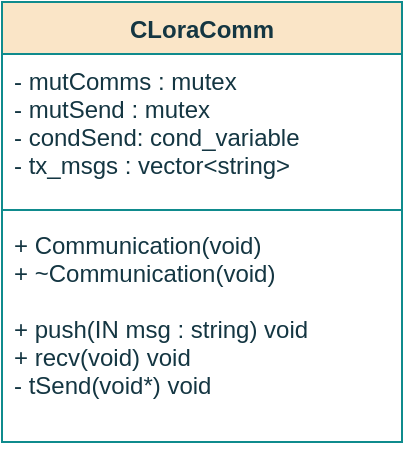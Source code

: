 <mxfile version="15.9.6" type="github" pages="4">
  <diagram id="fWEu4t-EW_wei3MwVTip" name="Class">
    <mxGraphModel dx="1350" dy="764" grid="1" gridSize="10" guides="1" tooltips="1" connect="1" arrows="1" fold="1" page="1" pageScale="1" pageWidth="850" pageHeight="1100" math="0" shadow="0">
      <root>
        <mxCell id="0" />
        <mxCell id="1" parent="0" />
        <mxCell id="c93XpwLS8CslaClu3LFZ-1" value="CLoraComm" style="swimlane;fontStyle=1;align=center;verticalAlign=top;childLayout=stackLayout;horizontal=1;startSize=26;horizontalStack=0;resizeParent=1;resizeParentMax=0;resizeLast=0;collapsible=1;marginBottom=0;fillColor=#FAE5C7;strokeColor=#0F8B8D;fontColor=#143642;" vertex="1" parent="1">
          <mxGeometry x="310" y="160" width="200" height="220" as="geometry" />
        </mxCell>
        <mxCell id="c93XpwLS8CslaClu3LFZ-2" value="- mutComms : mutex&#xa;- mutSend : mutex&#xa;- condSend: cond_variable &#xa;- tx_msgs : vector&lt;string&gt;&#xa;&#xa;&#xa;" style="text;strokeColor=none;fillColor=none;align=left;verticalAlign=top;spacingLeft=4;spacingRight=4;overflow=hidden;rotatable=0;points=[[0,0.5],[1,0.5]];portConstraint=eastwest;fontColor=#143642;" vertex="1" parent="c93XpwLS8CslaClu3LFZ-1">
          <mxGeometry y="26" width="200" height="74" as="geometry" />
        </mxCell>
        <mxCell id="c93XpwLS8CslaClu3LFZ-3" value="" style="line;strokeWidth=1;fillColor=none;align=left;verticalAlign=middle;spacingTop=-1;spacingLeft=3;spacingRight=3;rotatable=0;labelPosition=right;points=[];portConstraint=eastwest;labelBackgroundColor=#DAD2D8;strokeColor=#0F8B8D;fontColor=#143642;" vertex="1" parent="c93XpwLS8CslaClu3LFZ-1">
          <mxGeometry y="100" width="200" height="8" as="geometry" />
        </mxCell>
        <mxCell id="c93XpwLS8CslaClu3LFZ-4" value="+ Communication(void)&#xa;+ ~Communication(void)&#xa;&#xa;+ push(IN msg : string) void&#xa;+ recv(void) void&#xa;- tSend(void*) void&#xa;&#xa;" style="text;strokeColor=none;fillColor=none;align=left;verticalAlign=top;spacingLeft=4;spacingRight=4;overflow=hidden;rotatable=0;points=[[0,0.5],[1,0.5]];portConstraint=eastwest;fontColor=#143642;" vertex="1" parent="c93XpwLS8CslaClu3LFZ-1">
          <mxGeometry y="108" width="200" height="112" as="geometry" />
        </mxCell>
      </root>
    </mxGraphModel>
  </diagram>
  <diagram id="6soCropAe5KGEDxksq2a" name="push">
    <mxGraphModel dx="1350" dy="764" grid="1" gridSize="10" guides="1" tooltips="1" connect="1" arrows="1" fold="1" page="1" pageScale="1" pageWidth="850" pageHeight="1100" math="0" shadow="0">
      <root>
        <mxCell id="PbfT_ldK-mM3IBFH0w1w-0" />
        <mxCell id="PbfT_ldK-mM3IBFH0w1w-1" parent="PbfT_ldK-mM3IBFH0w1w-0" />
        <mxCell id="PbfT_ldK-mM3IBFH0w1w-2" style="edgeStyle=orthogonalEdgeStyle;curved=0;rounded=1;sketch=0;orthogonalLoop=1;jettySize=auto;html=1;exitX=0.5;exitY=1;exitDx=0;exitDy=0;entryX=0.5;entryY=0;entryDx=0;entryDy=0;fontColor=#143642;strokeColor=#A8201A;fillColor=#FAE5C7;" edge="1" parent="PbfT_ldK-mM3IBFH0w1w-1" source="PbfT_ldK-mM3IBFH0w1w-3">
          <mxGeometry relative="1" as="geometry">
            <mxPoint x="445.26" y="120" as="targetPoint" />
          </mxGeometry>
        </mxCell>
        <mxCell id="PbfT_ldK-mM3IBFH0w1w-3" value="&lt;div&gt;Push&lt;/div&gt;&lt;div&gt;&lt;br&gt;&lt;/div&gt;&lt;div&gt;IN: &lt;i&gt;&lt;span style=&quot;font-weight: normal&quot;&gt;msg&lt;/span&gt;&lt;/i&gt;&lt;br&gt;&lt;/div&gt;" style="ellipse;whiteSpace=wrap;html=1;fillColor=#FAE5C7;strokeColor=#0F8B8D;fontColor=#143642;fontStyle=1" vertex="1" parent="PbfT_ldK-mM3IBFH0w1w-1">
          <mxGeometry x="382.26" y="30" width="125.5" height="50" as="geometry" />
        </mxCell>
        <mxCell id="PbfT_ldK-mM3IBFH0w1w-4" style="edgeStyle=orthogonalEdgeStyle;curved=0;rounded=1;sketch=0;orthogonalLoop=1;jettySize=auto;html=1;exitX=0.5;exitY=1;exitDx=0;exitDy=0;entryX=0.5;entryY=0;entryDx=0;entryDy=0;fontColor=#143642;strokeColor=#A8201A;fillColor=#FAE5C7;" edge="1" parent="PbfT_ldK-mM3IBFH0w1w-1" source="PbfT_ldK-mM3IBFH0w1w-5" target="PbfT_ldK-mM3IBFH0w1w-9">
          <mxGeometry relative="1" as="geometry" />
        </mxCell>
        <mxCell id="PbfT_ldK-mM3IBFH0w1w-5" value="&lt;b&gt;Lock&lt;/b&gt; &lt;i&gt;mutSend&lt;/i&gt;" style="rounded=0;whiteSpace=wrap;html=1;sketch=0;fontColor=#143642;strokeColor=#0F8B8D;fillColor=#FAE5C7;" vertex="1" parent="PbfT_ldK-mM3IBFH0w1w-1">
          <mxGeometry x="370.26" y="120" width="150" height="40" as="geometry" />
        </mxCell>
        <mxCell id="PbfT_ldK-mM3IBFH0w1w-6" style="edgeStyle=orthogonalEdgeStyle;curved=0;rounded=1;sketch=0;orthogonalLoop=1;jettySize=auto;html=1;exitX=0.5;exitY=1;exitDx=0;exitDy=0;entryX=0.5;entryY=0;entryDx=0;entryDy=0;fontColor=#143642;strokeColor=#A8201A;fillColor=#FAE5C7;" edge="1" parent="PbfT_ldK-mM3IBFH0w1w-1" source="PbfT_ldK-mM3IBFH0w1w-7" target="PbfT_ldK-mM3IBFH0w1w-12">
          <mxGeometry relative="1" as="geometry" />
        </mxCell>
        <mxCell id="PbfT_ldK-mM3IBFH0w1w-7" value="&lt;b&gt;Unlock&lt;/b&gt; &lt;i&gt;mutSend&lt;/i&gt;" style="rounded=0;whiteSpace=wrap;html=1;sketch=0;fontColor=#143642;strokeColor=#0F8B8D;fillColor=#FAE5C7;" vertex="1" parent="PbfT_ldK-mM3IBFH0w1w-1">
          <mxGeometry x="370" y="300" width="150" height="40" as="geometry" />
        </mxCell>
        <mxCell id="PbfT_ldK-mM3IBFH0w1w-8" style="edgeStyle=orthogonalEdgeStyle;curved=0;rounded=1;sketch=0;orthogonalLoop=1;jettySize=auto;html=1;exitX=0.5;exitY=1;exitDx=0;exitDy=0;fontColor=#143642;strokeColor=#A8201A;fillColor=#FAE5C7;" edge="1" parent="PbfT_ldK-mM3IBFH0w1w-1" source="PbfT_ldK-mM3IBFH0w1w-9" target="PbfT_ldK-mM3IBFH0w1w-11">
          <mxGeometry relative="1" as="geometry" />
        </mxCell>
        <mxCell id="PbfT_ldK-mM3IBFH0w1w-9" value="&lt;b&gt;Push &lt;/b&gt;&lt;i&gt;msg&lt;/i&gt; to &lt;i&gt;tx_msgs&lt;/i&gt;" style="rounded=0;whiteSpace=wrap;html=1;sketch=0;fontColor=#143642;strokeColor=#0F8B8D;fillColor=#FAE5C7;" vertex="1" parent="PbfT_ldK-mM3IBFH0w1w-1">
          <mxGeometry x="370.01" y="180" width="150.25" height="40" as="geometry" />
        </mxCell>
        <mxCell id="PbfT_ldK-mM3IBFH0w1w-10" style="edgeStyle=orthogonalEdgeStyle;curved=0;rounded=1;sketch=0;orthogonalLoop=1;jettySize=auto;html=1;exitX=0.5;exitY=1;exitDx=0;exitDy=0;fontColor=#143642;strokeColor=#A8201A;fillColor=#FAE5C7;" edge="1" parent="PbfT_ldK-mM3IBFH0w1w-1" source="PbfT_ldK-mM3IBFH0w1w-11" target="PbfT_ldK-mM3IBFH0w1w-7">
          <mxGeometry relative="1" as="geometry" />
        </mxCell>
        <mxCell id="PbfT_ldK-mM3IBFH0w1w-11" value="&lt;b&gt;Signal&lt;/b&gt; &lt;i&gt;condSend&lt;/i&gt;" style="rounded=0;whiteSpace=wrap;html=1;sketch=0;fontColor=#143642;strokeColor=#0F8B8D;fillColor=#FAE5C7;" vertex="1" parent="PbfT_ldK-mM3IBFH0w1w-1">
          <mxGeometry x="370.01" y="240" width="150" height="40" as="geometry" />
        </mxCell>
        <mxCell id="PbfT_ldK-mM3IBFH0w1w-12" value="End" style="ellipse;whiteSpace=wrap;html=1;fillColor=#FAE5C7;strokeColor=#0F8B8D;fontColor=#143642;fontStyle=1" vertex="1" parent="PbfT_ldK-mM3IBFH0w1w-1">
          <mxGeometry x="415.88" y="370" width="58.25" height="40" as="geometry" />
        </mxCell>
      </root>
    </mxGraphModel>
  </diagram>
  <diagram id="0hnrLzMrPIrvC21Ddi-R" name="send">
    <mxGraphModel dx="1350" dy="764" grid="1" gridSize="10" guides="1" tooltips="1" connect="1" arrows="1" fold="1" page="1" pageScale="1" pageWidth="850" pageHeight="1100" math="0" shadow="0">
      <root>
        <mxCell id="DOHKxH0JR9qbzWTHp2MG-0" />
        <mxCell id="DOHKxH0JR9qbzWTHp2MG-1" parent="DOHKxH0JR9qbzWTHp2MG-0" />
        <mxCell id="DOHKxH0JR9qbzWTHp2MG-2" style="edgeStyle=orthogonalEdgeStyle;curved=0;rounded=1;sketch=0;orthogonalLoop=1;jettySize=auto;html=1;exitX=0.5;exitY=1;exitDx=0;exitDy=0;entryX=0.5;entryY=0;entryDx=0;entryDy=0;fontColor=#143642;strokeColor=#A8201A;fillColor=#FAE5C7;" edge="1" parent="DOHKxH0JR9qbzWTHp2MG-1" source="DOHKxH0JR9qbzWTHp2MG-3" target="DOHKxH0JR9qbzWTHp2MG-5">
          <mxGeometry relative="1" as="geometry">
            <mxPoint x="434.75" y="140" as="targetPoint" />
          </mxGeometry>
        </mxCell>
        <mxCell id="DOHKxH0JR9qbzWTHp2MG-3" value="Send" style="ellipse;whiteSpace=wrap;html=1;fillColor=#FAE5C7;strokeColor=#0F8B8D;fontColor=#143642;fontStyle=1" vertex="1" parent="DOHKxH0JR9qbzWTHp2MG-1">
          <mxGeometry x="372" y="70" width="125.5" height="50" as="geometry" />
        </mxCell>
        <mxCell id="DOHKxH0JR9qbzWTHp2MG-4" style="edgeStyle=orthogonalEdgeStyle;curved=0;rounded=1;sketch=0;orthogonalLoop=1;jettySize=auto;html=1;exitX=0.5;exitY=1;exitDx=0;exitDy=0;entryX=0.5;entryY=0;entryDx=0;entryDy=0;fontColor=#143642;strokeColor=#A8201A;fillColor=#FAE5C7;" edge="1" parent="DOHKxH0JR9qbzWTHp2MG-1" source="DOHKxH0JR9qbzWTHp2MG-5" target="DOHKxH0JR9qbzWTHp2MG-16">
          <mxGeometry relative="1" as="geometry" />
        </mxCell>
        <mxCell id="DOHKxH0JR9qbzWTHp2MG-5" value="&lt;b&gt;Lock&lt;/b&gt; &lt;i&gt;mutSend&lt;/i&gt;" style="rounded=0;whiteSpace=wrap;html=1;sketch=0;fontColor=#143642;strokeColor=#0F8B8D;fillColor=#FAE5C7;" vertex="1" parent="DOHKxH0JR9qbzWTHp2MG-1">
          <mxGeometry x="360" y="160" width="150" height="40" as="geometry" />
        </mxCell>
        <mxCell id="DOHKxH0JR9qbzWTHp2MG-6" value="condSend" style="edgeStyle=orthogonalEdgeStyle;curved=0;rounded=1;sketch=0;orthogonalLoop=1;jettySize=auto;html=1;fontColor=#143642;strokeColor=#A8201A;fillColor=#FAE5C7;entryX=1;entryY=0.5;entryDx=0;entryDy=0;fontStyle=2" edge="1" parent="DOHKxH0JR9qbzWTHp2MG-1" source="DOHKxH0JR9qbzWTHp2MG-7" target="DOHKxH0JR9qbzWTHp2MG-18">
          <mxGeometry x="-0.667" relative="1" as="geometry">
            <mxPoint x="434.5" y="400.0" as="targetPoint" />
            <Array as="points">
              <mxPoint x="535" y="360" />
            </Array>
            <mxPoint as="offset" />
          </mxGeometry>
        </mxCell>
        <mxCell id="DOHKxH0JR9qbzWTHp2MG-7" value="&lt;b&gt;Wait&lt;/b&gt; for &lt;i&gt;condSend&lt;/i&gt;" style="rounded=0;whiteSpace=wrap;html=1;sketch=0;fontColor=#143642;strokeColor=#0F8B8D;fillColor=#FAE5C7;" vertex="1" parent="DOHKxH0JR9qbzWTHp2MG-1">
          <mxGeometry x="460" y="300" width="150" height="40" as="geometry" />
        </mxCell>
        <mxCell id="DOHKxH0JR9qbzWTHp2MG-8" value="" style="edgeStyle=orthogonalEdgeStyle;rounded=1;sketch=0;orthogonalLoop=1;jettySize=auto;html=1;fontColor=#143642;strokeColor=#A8201A;fillColor=#FAE5C7;" edge="1" parent="DOHKxH0JR9qbzWTHp2MG-1" source="DOHKxH0JR9qbzWTHp2MG-9" target="DOHKxH0JR9qbzWTHp2MG-11">
          <mxGeometry relative="1" as="geometry" />
        </mxCell>
        <mxCell id="DOHKxH0JR9qbzWTHp2MG-9" value="&lt;b&gt;LoraSend&lt;/b&gt;(&lt;i&gt;msg&lt;/i&gt;)" style="shape=process;whiteSpace=wrap;html=1;backgroundOutline=1;rounded=0;sketch=0;fontColor=#143642;strokeColor=#0F8B8D;fillColor=#FAE5C7;" vertex="1" parent="DOHKxH0JR9qbzWTHp2MG-1">
          <mxGeometry x="360.38" y="580" width="150" height="40" as="geometry" />
        </mxCell>
        <mxCell id="DOHKxH0JR9qbzWTHp2MG-10" style="edgeStyle=orthogonalEdgeStyle;rounded=1;orthogonalLoop=1;jettySize=auto;html=1;exitX=0.5;exitY=1;exitDx=0;exitDy=0;strokeColor=#A8201A;" edge="1" parent="DOHKxH0JR9qbzWTHp2MG-1" source="DOHKxH0JR9qbzWTHp2MG-11" target="DOHKxH0JR9qbzWTHp2MG-27">
          <mxGeometry relative="1" as="geometry" />
        </mxCell>
        <mxCell id="DOHKxH0JR9qbzWTHp2MG-11" value="&lt;b&gt;Unlock&lt;/b&gt; &lt;i&gt;mutComms&lt;/i&gt;" style="rounded=0;whiteSpace=wrap;html=1;sketch=0;fontColor=#143642;strokeColor=#0F8B8D;fillColor=#FAE5C7;" vertex="1" parent="DOHKxH0JR9qbzWTHp2MG-1">
          <mxGeometry x="360.76" y="640" width="150" height="40" as="geometry" />
        </mxCell>
        <mxCell id="DOHKxH0JR9qbzWTHp2MG-12" style="edgeStyle=orthogonalEdgeStyle;curved=0;rounded=1;sketch=0;orthogonalLoop=1;jettySize=auto;html=1;exitX=0;exitY=0.5;exitDx=0;exitDy=0;fontColor=#143642;strokeColor=#A8201A;fillColor=#FAE5C7;entryX=0;entryY=0.5;entryDx=0;entryDy=0;" edge="1" parent="DOHKxH0JR9qbzWTHp2MG-1" source="DOHKxH0JR9qbzWTHp2MG-16" target="DOHKxH0JR9qbzWTHp2MG-18">
          <mxGeometry relative="1" as="geometry">
            <mxPoint x="430" y="390.0" as="targetPoint" />
            <Array as="points">
              <mxPoint x="340" y="260" />
              <mxPoint x="340" y="360" />
            </Array>
          </mxGeometry>
        </mxCell>
        <mxCell id="DOHKxH0JR9qbzWTHp2MG-13" value="No" style="edgeLabel;html=1;align=center;verticalAlign=middle;resizable=0;points=[];fontColor=#143642;" vertex="1" connectable="0" parent="DOHKxH0JR9qbzWTHp2MG-12">
          <mxGeometry x="-0.879" relative="1" as="geometry">
            <mxPoint as="offset" />
          </mxGeometry>
        </mxCell>
        <mxCell id="DOHKxH0JR9qbzWTHp2MG-14" style="edgeStyle=orthogonalEdgeStyle;curved=0;rounded=1;sketch=0;orthogonalLoop=1;jettySize=auto;html=1;exitX=1;exitY=0.5;exitDx=0;exitDy=0;entryX=0.5;entryY=0;entryDx=0;entryDy=0;fontColor=#143642;strokeColor=#A8201A;fillColor=#FAE5C7;" edge="1" parent="DOHKxH0JR9qbzWTHp2MG-1" source="DOHKxH0JR9qbzWTHp2MG-16" target="DOHKxH0JR9qbzWTHp2MG-7">
          <mxGeometry relative="1" as="geometry" />
        </mxCell>
        <mxCell id="DOHKxH0JR9qbzWTHp2MG-15" value="Yes" style="edgeLabel;html=1;align=center;verticalAlign=middle;resizable=0;points=[];fontColor=#143642;" vertex="1" connectable="0" parent="DOHKxH0JR9qbzWTHp2MG-14">
          <mxGeometry x="-0.8" y="-1" relative="1" as="geometry">
            <mxPoint as="offset" />
          </mxGeometry>
        </mxCell>
        <mxCell id="DOHKxH0JR9qbzWTHp2MG-16" value="Is &lt;i&gt;tx_msgs&lt;/i&gt; empty?" style="rhombus;whiteSpace=wrap;html=1;rounded=0;sketch=0;fontColor=#143642;strokeColor=#0F8B8D;fillColor=#FAE5C7;" vertex="1" parent="DOHKxH0JR9qbzWTHp2MG-1">
          <mxGeometry x="392" y="220" width="85.5" height="80" as="geometry" />
        </mxCell>
        <mxCell id="DOHKxH0JR9qbzWTHp2MG-17" style="edgeStyle=orthogonalEdgeStyle;curved=0;rounded=1;sketch=0;orthogonalLoop=1;jettySize=auto;html=1;exitX=0.5;exitY=1;exitDx=0;exitDy=0;entryX=0.5;entryY=0;entryDx=0;entryDy=0;fontColor=#143642;strokeColor=#A8201A;fillColor=#FAE5C7;" edge="1" parent="DOHKxH0JR9qbzWTHp2MG-1" source="DOHKxH0JR9qbzWTHp2MG-18">
          <mxGeometry relative="1" as="geometry">
            <mxPoint x="434.62" y="400" as="targetPoint" />
          </mxGeometry>
        </mxCell>
        <mxCell id="DOHKxH0JR9qbzWTHp2MG-18" value="" style="ellipse;whiteSpace=wrap;html=1;aspect=fixed;rounded=0;sketch=0;fontColor=#143642;strokeColor=#0F8B8D;fillColor=#FAE5C7;" vertex="1" parent="DOHKxH0JR9qbzWTHp2MG-1">
          <mxGeometry x="425" y="350" width="20" height="20" as="geometry" />
        </mxCell>
        <mxCell id="DOHKxH0JR9qbzWTHp2MG-19" value="Continue to send queued messages" style="shape=note;whiteSpace=wrap;html=1;backgroundOutline=1;darkOpacity=0.05;rounded=0;sketch=0;fontColor=#143642;strokeColor=#0F8B8D;fillColor=#FAE5C7;size=15;fontSize=11;" vertex="1" parent="DOHKxH0JR9qbzWTHp2MG-1">
          <mxGeometry x="210" y="240" width="100" height="50" as="geometry" />
        </mxCell>
        <mxCell id="DOHKxH0JR9qbzWTHp2MG-20" value="" style="endArrow=none;dashed=1;html=1;rounded=1;sketch=0;fontColor=#143642;strokeColor=#A8201A;fillColor=#FAE5C7;curved=0;exitX=0;exitY=0;exitDx=100;exitDy=15;exitPerimeter=0;" edge="1" parent="DOHKxH0JR9qbzWTHp2MG-1" source="DOHKxH0JR9qbzWTHp2MG-19">
          <mxGeometry width="50" height="50" relative="1" as="geometry">
            <mxPoint x="260" y="350" as="sourcePoint" />
            <mxPoint x="340" y="270" as="targetPoint" />
          </mxGeometry>
        </mxCell>
        <mxCell id="DOHKxH0JR9qbzWTHp2MG-21" style="edgeStyle=orthogonalEdgeStyle;rounded=1;orthogonalLoop=1;jettySize=auto;html=1;exitX=0.5;exitY=1;exitDx=0;exitDy=0;entryX=0.5;entryY=0;entryDx=0;entryDy=0;strokeColor=#A8201A;" edge="1" parent="DOHKxH0JR9qbzWTHp2MG-1" source="DOHKxH0JR9qbzWTHp2MG-22" target="DOHKxH0JR9qbzWTHp2MG-26">
          <mxGeometry relative="1" as="geometry" />
        </mxCell>
        <mxCell id="DOHKxH0JR9qbzWTHp2MG-22" value="&lt;b&gt;Pop &lt;/b&gt;&lt;i&gt;msg &lt;/i&gt;from &lt;i&gt;tx_msgs&lt;/i&gt;" style="rounded=0;whiteSpace=wrap;html=1;sketch=0;fontColor=#143642;strokeColor=#0F8B8D;fillColor=#FAE5C7;" vertex="1" parent="DOHKxH0JR9qbzWTHp2MG-1">
          <mxGeometry x="360" y="400" width="150" height="40" as="geometry" />
        </mxCell>
        <mxCell id="DOHKxH0JR9qbzWTHp2MG-23" style="edgeStyle=orthogonalEdgeStyle;rounded=1;orthogonalLoop=1;jettySize=auto;html=1;exitX=0.5;exitY=1;exitDx=0;exitDy=0;entryX=0.5;entryY=0;entryDx=0;entryDy=0;strokeColor=#A8201A;" edge="1" parent="DOHKxH0JR9qbzWTHp2MG-1" source="DOHKxH0JR9qbzWTHp2MG-24" target="DOHKxH0JR9qbzWTHp2MG-9">
          <mxGeometry relative="1" as="geometry" />
        </mxCell>
        <mxCell id="DOHKxH0JR9qbzWTHp2MG-24" value="&lt;b&gt;Lock&lt;/b&gt; &lt;i&gt;mutComms&lt;/i&gt;" style="rounded=0;whiteSpace=wrap;html=1;sketch=0;fontColor=#143642;strokeColor=#0F8B8D;fillColor=#FAE5C7;" vertex="1" parent="DOHKxH0JR9qbzWTHp2MG-1">
          <mxGeometry x="360.38" y="520" width="150" height="40" as="geometry" />
        </mxCell>
        <mxCell id="DOHKxH0JR9qbzWTHp2MG-25" style="edgeStyle=orthogonalEdgeStyle;rounded=1;orthogonalLoop=1;jettySize=auto;html=1;exitX=0.5;exitY=1;exitDx=0;exitDy=0;entryX=0.5;entryY=0;entryDx=0;entryDy=0;strokeColor=#A8201A;" edge="1" parent="DOHKxH0JR9qbzWTHp2MG-1" source="DOHKxH0JR9qbzWTHp2MG-26" target="DOHKxH0JR9qbzWTHp2MG-24">
          <mxGeometry relative="1" as="geometry" />
        </mxCell>
        <mxCell id="DOHKxH0JR9qbzWTHp2MG-26" value="&lt;b&gt;Unlock&lt;/b&gt; &lt;i&gt;mutSend&lt;/i&gt;" style="rounded=0;whiteSpace=wrap;html=1;sketch=0;fontColor=#143642;strokeColor=#0F8B8D;fillColor=#FAE5C7;" vertex="1" parent="DOHKxH0JR9qbzWTHp2MG-1">
          <mxGeometry x="360.76" y="460" width="150" height="40" as="geometry" />
        </mxCell>
        <mxCell id="DOHKxH0JR9qbzWTHp2MG-27" value="End" style="ellipse;whiteSpace=wrap;html=1;fillColor=#FAE5C7;strokeColor=#0F8B8D;fontColor=#143642;fontStyle=1" vertex="1" parent="DOHKxH0JR9qbzWTHp2MG-1">
          <mxGeometry x="406.64" y="710" width="58.25" height="40" as="geometry" />
        </mxCell>
      </root>
    </mxGraphModel>
  </diagram>
  <diagram id="gWrtyDDD40syY5j1oNSI" name="recv">
    <mxGraphModel dx="1350" dy="764" grid="1" gridSize="10" guides="1" tooltips="1" connect="1" arrows="1" fold="1" page="1" pageScale="1" pageWidth="850" pageHeight="1100" math="0" shadow="0">
      <root>
        <mxCell id="RDyHwdaBcesgnNNwkRJs-0" />
        <mxCell id="RDyHwdaBcesgnNNwkRJs-1" parent="RDyHwdaBcesgnNNwkRJs-0" />
        <mxCell id="RDyHwdaBcesgnNNwkRJs-2" style="edgeStyle=orthogonalEdgeStyle;curved=0;rounded=1;sketch=0;orthogonalLoop=1;jettySize=auto;html=1;exitX=0.5;exitY=1;exitDx=0;exitDy=0;entryX=0.5;entryY=0;entryDx=0;entryDy=0;fontColor=#143642;strokeColor=#A8201A;fillColor=#FAE5C7;" edge="1" parent="RDyHwdaBcesgnNNwkRJs-1" source="RDyHwdaBcesgnNNwkRJs-3">
          <mxGeometry relative="1" as="geometry">
            <mxPoint x="435.37" y="120" as="targetPoint" />
          </mxGeometry>
        </mxCell>
        <mxCell id="RDyHwdaBcesgnNNwkRJs-3" value="&lt;div&gt;Recv&lt;/div&gt;&lt;div&gt;&lt;br&gt;&lt;/div&gt;&lt;div&gt;OUT: &lt;span style=&quot;font-weight: normal&quot;&gt;&lt;i&gt;message&lt;/i&gt;&lt;/span&gt;&lt;br&gt;&lt;/div&gt;" style="ellipse;whiteSpace=wrap;html=1;fillColor=#FAE5C7;strokeColor=#0F8B8D;fontColor=#143642;fontStyle=1" vertex="1" parent="RDyHwdaBcesgnNNwkRJs-1">
          <mxGeometry x="372.37" y="30" width="125.5" height="50" as="geometry" />
        </mxCell>
        <mxCell id="RDyHwdaBcesgnNNwkRJs-4" value="" style="edgeStyle=orthogonalEdgeStyle;curved=0;rounded=1;sketch=0;orthogonalLoop=1;jettySize=auto;html=1;fontColor=#143642;strokeColor=#A8201A;fillColor=#FAE5C7;" edge="1" parent="RDyHwdaBcesgnNNwkRJs-1" source="RDyHwdaBcesgnNNwkRJs-5">
          <mxGeometry relative="1" as="geometry">
            <mxPoint x="435.25" y="180.0" as="targetPoint" />
          </mxGeometry>
        </mxCell>
        <mxCell id="RDyHwdaBcesgnNNwkRJs-5" value="&lt;div&gt;&lt;b&gt;Lock&lt;/b&gt; &lt;i&gt;mutComms&lt;/i&gt;&lt;/div&gt;" style="rounded=0;whiteSpace=wrap;html=1;sketch=0;fontColor=#143642;strokeColor=#0F8B8D;fillColor=#FAE5C7;" vertex="1" parent="RDyHwdaBcesgnNNwkRJs-1">
          <mxGeometry x="360.25" y="120" width="150" height="40" as="geometry" />
        </mxCell>
        <mxCell id="RDyHwdaBcesgnNNwkRJs-6" value="Returns &lt;i&gt;message&lt;/i&gt;" style="edgeStyle=orthogonalEdgeStyle;curved=0;rounded=1;sketch=0;orthogonalLoop=1;jettySize=auto;html=1;fontColor=#143642;strokeColor=#A8201A;fillColor=#FAE5C7;entryX=0.5;entryY=0;entryDx=0;entryDy=0;" edge="1" parent="RDyHwdaBcesgnNNwkRJs-1" target="RDyHwdaBcesgnNNwkRJs-8">
          <mxGeometry relative="1" as="geometry">
            <mxPoint x="435.25" y="220" as="sourcePoint" />
            <mxPoint x="434.75" y="270.0" as="targetPoint" />
          </mxGeometry>
        </mxCell>
        <mxCell id="RDyHwdaBcesgnNNwkRJs-7" style="edgeStyle=orthogonalEdgeStyle;rounded=1;orthogonalLoop=1;jettySize=auto;html=1;exitX=0.5;exitY=1;exitDx=0;exitDy=0;entryX=0.5;entryY=0;entryDx=0;entryDy=0;strokeColor=#A8201A;" edge="1" parent="RDyHwdaBcesgnNNwkRJs-1" source="RDyHwdaBcesgnNNwkRJs-8" target="RDyHwdaBcesgnNNwkRJs-10">
          <mxGeometry relative="1" as="geometry" />
        </mxCell>
        <mxCell id="RDyHwdaBcesgnNNwkRJs-8" value="&lt;b&gt;Unlock&lt;/b&gt; &lt;i&gt;mutComms&lt;/i&gt;" style="rounded=0;whiteSpace=wrap;html=1;sketch=0;fontColor=#143642;strokeColor=#0F8B8D;fillColor=#FAE5C7;" vertex="1" parent="RDyHwdaBcesgnNNwkRJs-1">
          <mxGeometry x="360" y="270" width="150" height="40" as="geometry" />
        </mxCell>
        <mxCell id="RDyHwdaBcesgnNNwkRJs-9" value="&lt;b&gt;LoraReceive()&lt;/b&gt;" style="shape=process;whiteSpace=wrap;html=1;backgroundOutline=1;rounded=0;sketch=0;fontColor=#143642;strokeColor=#0F8B8D;fillColor=#FAE5C7;" vertex="1" parent="RDyHwdaBcesgnNNwkRJs-1">
          <mxGeometry x="360.25" y="180" width="150" height="40" as="geometry" />
        </mxCell>
        <mxCell id="RDyHwdaBcesgnNNwkRJs-10" value="End" style="ellipse;whiteSpace=wrap;html=1;fillColor=#FAE5C7;strokeColor=#0F8B8D;fontColor=#143642;fontStyle=1" vertex="1" parent="RDyHwdaBcesgnNNwkRJs-1">
          <mxGeometry x="405.87" y="330" width="58.25" height="40" as="geometry" />
        </mxCell>
      </root>
    </mxGraphModel>
  </diagram>
</mxfile>
